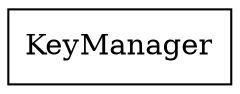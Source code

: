 strict digraph class_diagram {
  rankdir=LR;
  TypeKeyManager[
    label="KeyManager",
    URL="KeyManager.html",
    tooltip="com.sekati.input.KeyManager",
    shape="record"
  ];
}
